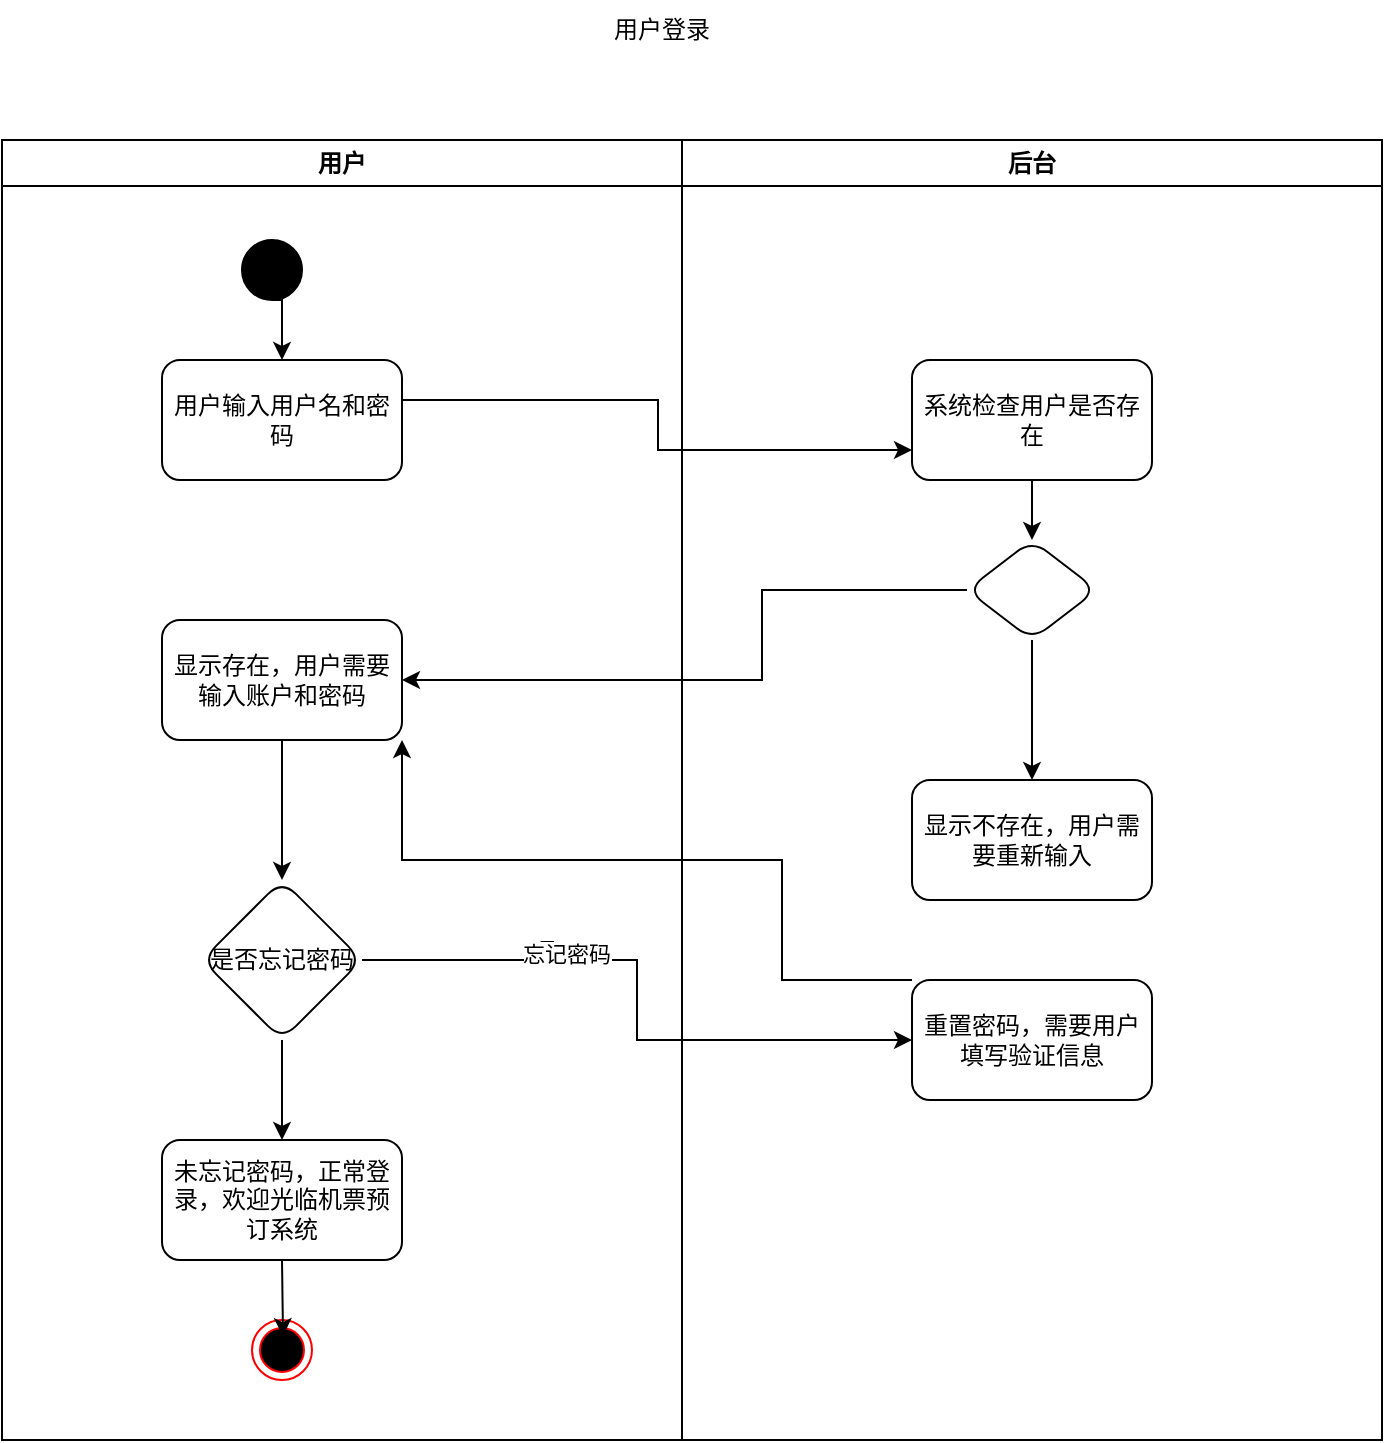 <mxfile version="24.9.1">
  <diagram name="第 1 页" id="3O0XWOKUqjVaaDv5SupN">
    <mxGraphModel dx="1748" dy="794" grid="1" gridSize="10" guides="1" tooltips="1" connect="1" arrows="1" fold="1" page="1" pageScale="1" pageWidth="827" pageHeight="1169" math="0" shadow="0">
      <root>
        <mxCell id="0" />
        <mxCell id="1" parent="0" />
        <mxCell id="Mdvtu1Rmtq127ll1MaoF-1" value="用户" style="swimlane;whiteSpace=wrap;html=1;movable=1;resizable=1;rotatable=1;deletable=1;editable=1;locked=0;connectable=1;" vertex="1" parent="1">
          <mxGeometry x="30" y="120" width="340" height="650" as="geometry" />
        </mxCell>
        <mxCell id="Mdvtu1Rmtq127ll1MaoF-5" value="用户输入用户名和密码" style="rounded=1;whiteSpace=wrap;html=1;" vertex="1" parent="Mdvtu1Rmtq127ll1MaoF-1">
          <mxGeometry x="80" y="110" width="120" height="60" as="geometry" />
        </mxCell>
        <mxCell id="Mdvtu1Rmtq127ll1MaoF-15" style="edgeStyle=orthogonalEdgeStyle;rounded=0;orthogonalLoop=1;jettySize=auto;html=1;exitX=0.5;exitY=1;exitDx=0;exitDy=0;entryX=0.5;entryY=0;entryDx=0;entryDy=0;" edge="1" parent="Mdvtu1Rmtq127ll1MaoF-1" source="Mdvtu1Rmtq127ll1MaoF-6" target="Mdvtu1Rmtq127ll1MaoF-5">
          <mxGeometry relative="1" as="geometry" />
        </mxCell>
        <mxCell id="Mdvtu1Rmtq127ll1MaoF-6" value="" style="ellipse;whiteSpace=wrap;html=1;aspect=fixed;fillColor=#000000;" vertex="1" parent="Mdvtu1Rmtq127ll1MaoF-1">
          <mxGeometry x="120" y="50" width="30" height="30" as="geometry" />
        </mxCell>
        <mxCell id="Mdvtu1Rmtq127ll1MaoF-37" value="" style="edgeStyle=orthogonalEdgeStyle;rounded=0;orthogonalLoop=1;jettySize=auto;html=1;" edge="1" parent="Mdvtu1Rmtq127ll1MaoF-1" source="Mdvtu1Rmtq127ll1MaoF-26" target="Mdvtu1Rmtq127ll1MaoF-36">
          <mxGeometry relative="1" as="geometry" />
        </mxCell>
        <mxCell id="Mdvtu1Rmtq127ll1MaoF-26" value="是否忘记密码" style="rhombus;whiteSpace=wrap;html=1;rounded=1;" vertex="1" parent="Mdvtu1Rmtq127ll1MaoF-1">
          <mxGeometry x="100" y="370" width="80" height="80" as="geometry" />
        </mxCell>
        <mxCell id="Mdvtu1Rmtq127ll1MaoF-33" value="Text" style="text;strokeColor=none;align=center;fillColor=none;html=1;verticalAlign=middle;whiteSpace=wrap;rounded=0;" vertex="1" parent="Mdvtu1Rmtq127ll1MaoF-1">
          <mxGeometry x="250" y="390" width="60" height="30" as="geometry" />
        </mxCell>
        <mxCell id="Mdvtu1Rmtq127ll1MaoF-36" value="未忘记密码，正常登录，欢迎光临机票预订系统" style="whiteSpace=wrap;html=1;rounded=1;" vertex="1" parent="Mdvtu1Rmtq127ll1MaoF-1">
          <mxGeometry x="80" y="500" width="120" height="60" as="geometry" />
        </mxCell>
        <mxCell id="Mdvtu1Rmtq127ll1MaoF-38" value="" style="ellipse;html=1;shape=endState;fillColor=#000000;strokeColor=#ff0000;" vertex="1" parent="Mdvtu1Rmtq127ll1MaoF-1">
          <mxGeometry x="125" y="590" width="30" height="30" as="geometry" />
        </mxCell>
        <mxCell id="Mdvtu1Rmtq127ll1MaoF-40" style="edgeStyle=orthogonalEdgeStyle;rounded=0;orthogonalLoop=1;jettySize=auto;html=1;exitX=0.5;exitY=1;exitDx=0;exitDy=0;entryX=0.517;entryY=0.267;entryDx=0;entryDy=0;entryPerimeter=0;" edge="1" parent="Mdvtu1Rmtq127ll1MaoF-1" source="Mdvtu1Rmtq127ll1MaoF-36" target="Mdvtu1Rmtq127ll1MaoF-38">
          <mxGeometry relative="1" as="geometry" />
        </mxCell>
        <mxCell id="Mdvtu1Rmtq127ll1MaoF-2" value="后台" style="swimlane;whiteSpace=wrap;html=1;movable=1;resizable=1;rotatable=1;deletable=1;editable=1;locked=0;connectable=1;" vertex="1" parent="1">
          <mxGeometry x="370" y="120" width="350" height="650" as="geometry" />
        </mxCell>
        <mxCell id="Mdvtu1Rmtq127ll1MaoF-30" value="重置密码，需要用户填写验证信息" style="whiteSpace=wrap;html=1;rounded=1;" vertex="1" parent="Mdvtu1Rmtq127ll1MaoF-2">
          <mxGeometry x="115" y="420" width="120" height="60" as="geometry" />
        </mxCell>
        <mxCell id="Mdvtu1Rmtq127ll1MaoF-4" value="用户登录" style="text;strokeColor=none;align=center;fillColor=none;html=1;verticalAlign=middle;whiteSpace=wrap;rounded=0;" vertex="1" parent="1">
          <mxGeometry x="330" y="50" width="60" height="30" as="geometry" />
        </mxCell>
        <mxCell id="Mdvtu1Rmtq127ll1MaoF-12" value="" style="edgeStyle=orthogonalEdgeStyle;rounded=0;orthogonalLoop=1;jettySize=auto;html=1;" edge="1" parent="1" source="Mdvtu1Rmtq127ll1MaoF-10" target="Mdvtu1Rmtq127ll1MaoF-11">
          <mxGeometry relative="1" as="geometry" />
        </mxCell>
        <mxCell id="Mdvtu1Rmtq127ll1MaoF-10" value="系统检查用户是否存在" style="rounded=1;whiteSpace=wrap;html=1;" vertex="1" parent="1">
          <mxGeometry x="485" y="230" width="120" height="60" as="geometry" />
        </mxCell>
        <mxCell id="Mdvtu1Rmtq127ll1MaoF-14" value="" style="edgeStyle=orthogonalEdgeStyle;rounded=0;orthogonalLoop=1;jettySize=auto;html=1;" edge="1" parent="1" source="Mdvtu1Rmtq127ll1MaoF-11" target="Mdvtu1Rmtq127ll1MaoF-13">
          <mxGeometry relative="1" as="geometry">
            <Array as="points">
              <mxPoint x="410" y="345" />
              <mxPoint x="410" y="390" />
            </Array>
          </mxGeometry>
        </mxCell>
        <mxCell id="Mdvtu1Rmtq127ll1MaoF-18" value="" style="edgeStyle=orthogonalEdgeStyle;rounded=0;orthogonalLoop=1;jettySize=auto;html=1;" edge="1" parent="1" source="Mdvtu1Rmtq127ll1MaoF-11" target="Mdvtu1Rmtq127ll1MaoF-17">
          <mxGeometry relative="1" as="geometry" />
        </mxCell>
        <mxCell id="Mdvtu1Rmtq127ll1MaoF-11" value="" style="rhombus;whiteSpace=wrap;html=1;rounded=1;" vertex="1" parent="1">
          <mxGeometry x="512.5" y="320" width="65" height="50" as="geometry" />
        </mxCell>
        <mxCell id="Mdvtu1Rmtq127ll1MaoF-27" value="" style="edgeStyle=orthogonalEdgeStyle;rounded=0;orthogonalLoop=1;jettySize=auto;html=1;" edge="1" parent="1" source="Mdvtu1Rmtq127ll1MaoF-13" target="Mdvtu1Rmtq127ll1MaoF-26">
          <mxGeometry relative="1" as="geometry" />
        </mxCell>
        <mxCell id="Mdvtu1Rmtq127ll1MaoF-13" value="显示存在，用户需要输入账户和密码" style="whiteSpace=wrap;html=1;rounded=1;" vertex="1" parent="1">
          <mxGeometry x="110" y="360" width="120" height="60" as="geometry" />
        </mxCell>
        <mxCell id="Mdvtu1Rmtq127ll1MaoF-16" style="edgeStyle=orthogonalEdgeStyle;rounded=0;orthogonalLoop=1;jettySize=auto;html=1;exitX=1;exitY=0.5;exitDx=0;exitDy=0;entryX=0;entryY=0.75;entryDx=0;entryDy=0;" edge="1" parent="1" source="Mdvtu1Rmtq127ll1MaoF-5" target="Mdvtu1Rmtq127ll1MaoF-10">
          <mxGeometry relative="1" as="geometry">
            <Array as="points">
              <mxPoint x="230" y="250" />
              <mxPoint x="358" y="250" />
              <mxPoint x="358" y="275" />
            </Array>
          </mxGeometry>
        </mxCell>
        <mxCell id="Mdvtu1Rmtq127ll1MaoF-17" value="显示不存在，用户需要重新输入" style="whiteSpace=wrap;html=1;rounded=1;" vertex="1" parent="1">
          <mxGeometry x="485" y="440" width="120" height="60" as="geometry" />
        </mxCell>
        <mxCell id="Mdvtu1Rmtq127ll1MaoF-32" style="edgeStyle=orthogonalEdgeStyle;rounded=0;orthogonalLoop=1;jettySize=auto;html=1;exitX=1;exitY=0.5;exitDx=0;exitDy=0;" edge="1" parent="1" source="Mdvtu1Rmtq127ll1MaoF-26" target="Mdvtu1Rmtq127ll1MaoF-30">
          <mxGeometry relative="1" as="geometry" />
        </mxCell>
        <mxCell id="Mdvtu1Rmtq127ll1MaoF-35" value="忘记密码" style="edgeLabel;html=1;align=center;verticalAlign=middle;resizable=0;points=[];" vertex="1" connectable="0" parent="Mdvtu1Rmtq127ll1MaoF-32">
          <mxGeometry x="-0.352" y="3" relative="1" as="geometry">
            <mxPoint as="offset" />
          </mxGeometry>
        </mxCell>
        <mxCell id="Mdvtu1Rmtq127ll1MaoF-42" style="edgeStyle=orthogonalEdgeStyle;rounded=0;orthogonalLoop=1;jettySize=auto;html=1;exitX=0;exitY=0;exitDx=0;exitDy=0;entryX=1;entryY=1;entryDx=0;entryDy=0;" edge="1" parent="1" source="Mdvtu1Rmtq127ll1MaoF-30" target="Mdvtu1Rmtq127ll1MaoF-13">
          <mxGeometry relative="1" as="geometry">
            <Array as="points">
              <mxPoint x="420" y="540" />
              <mxPoint x="420" y="480" />
              <mxPoint x="230" y="480" />
            </Array>
          </mxGeometry>
        </mxCell>
      </root>
    </mxGraphModel>
  </diagram>
</mxfile>
